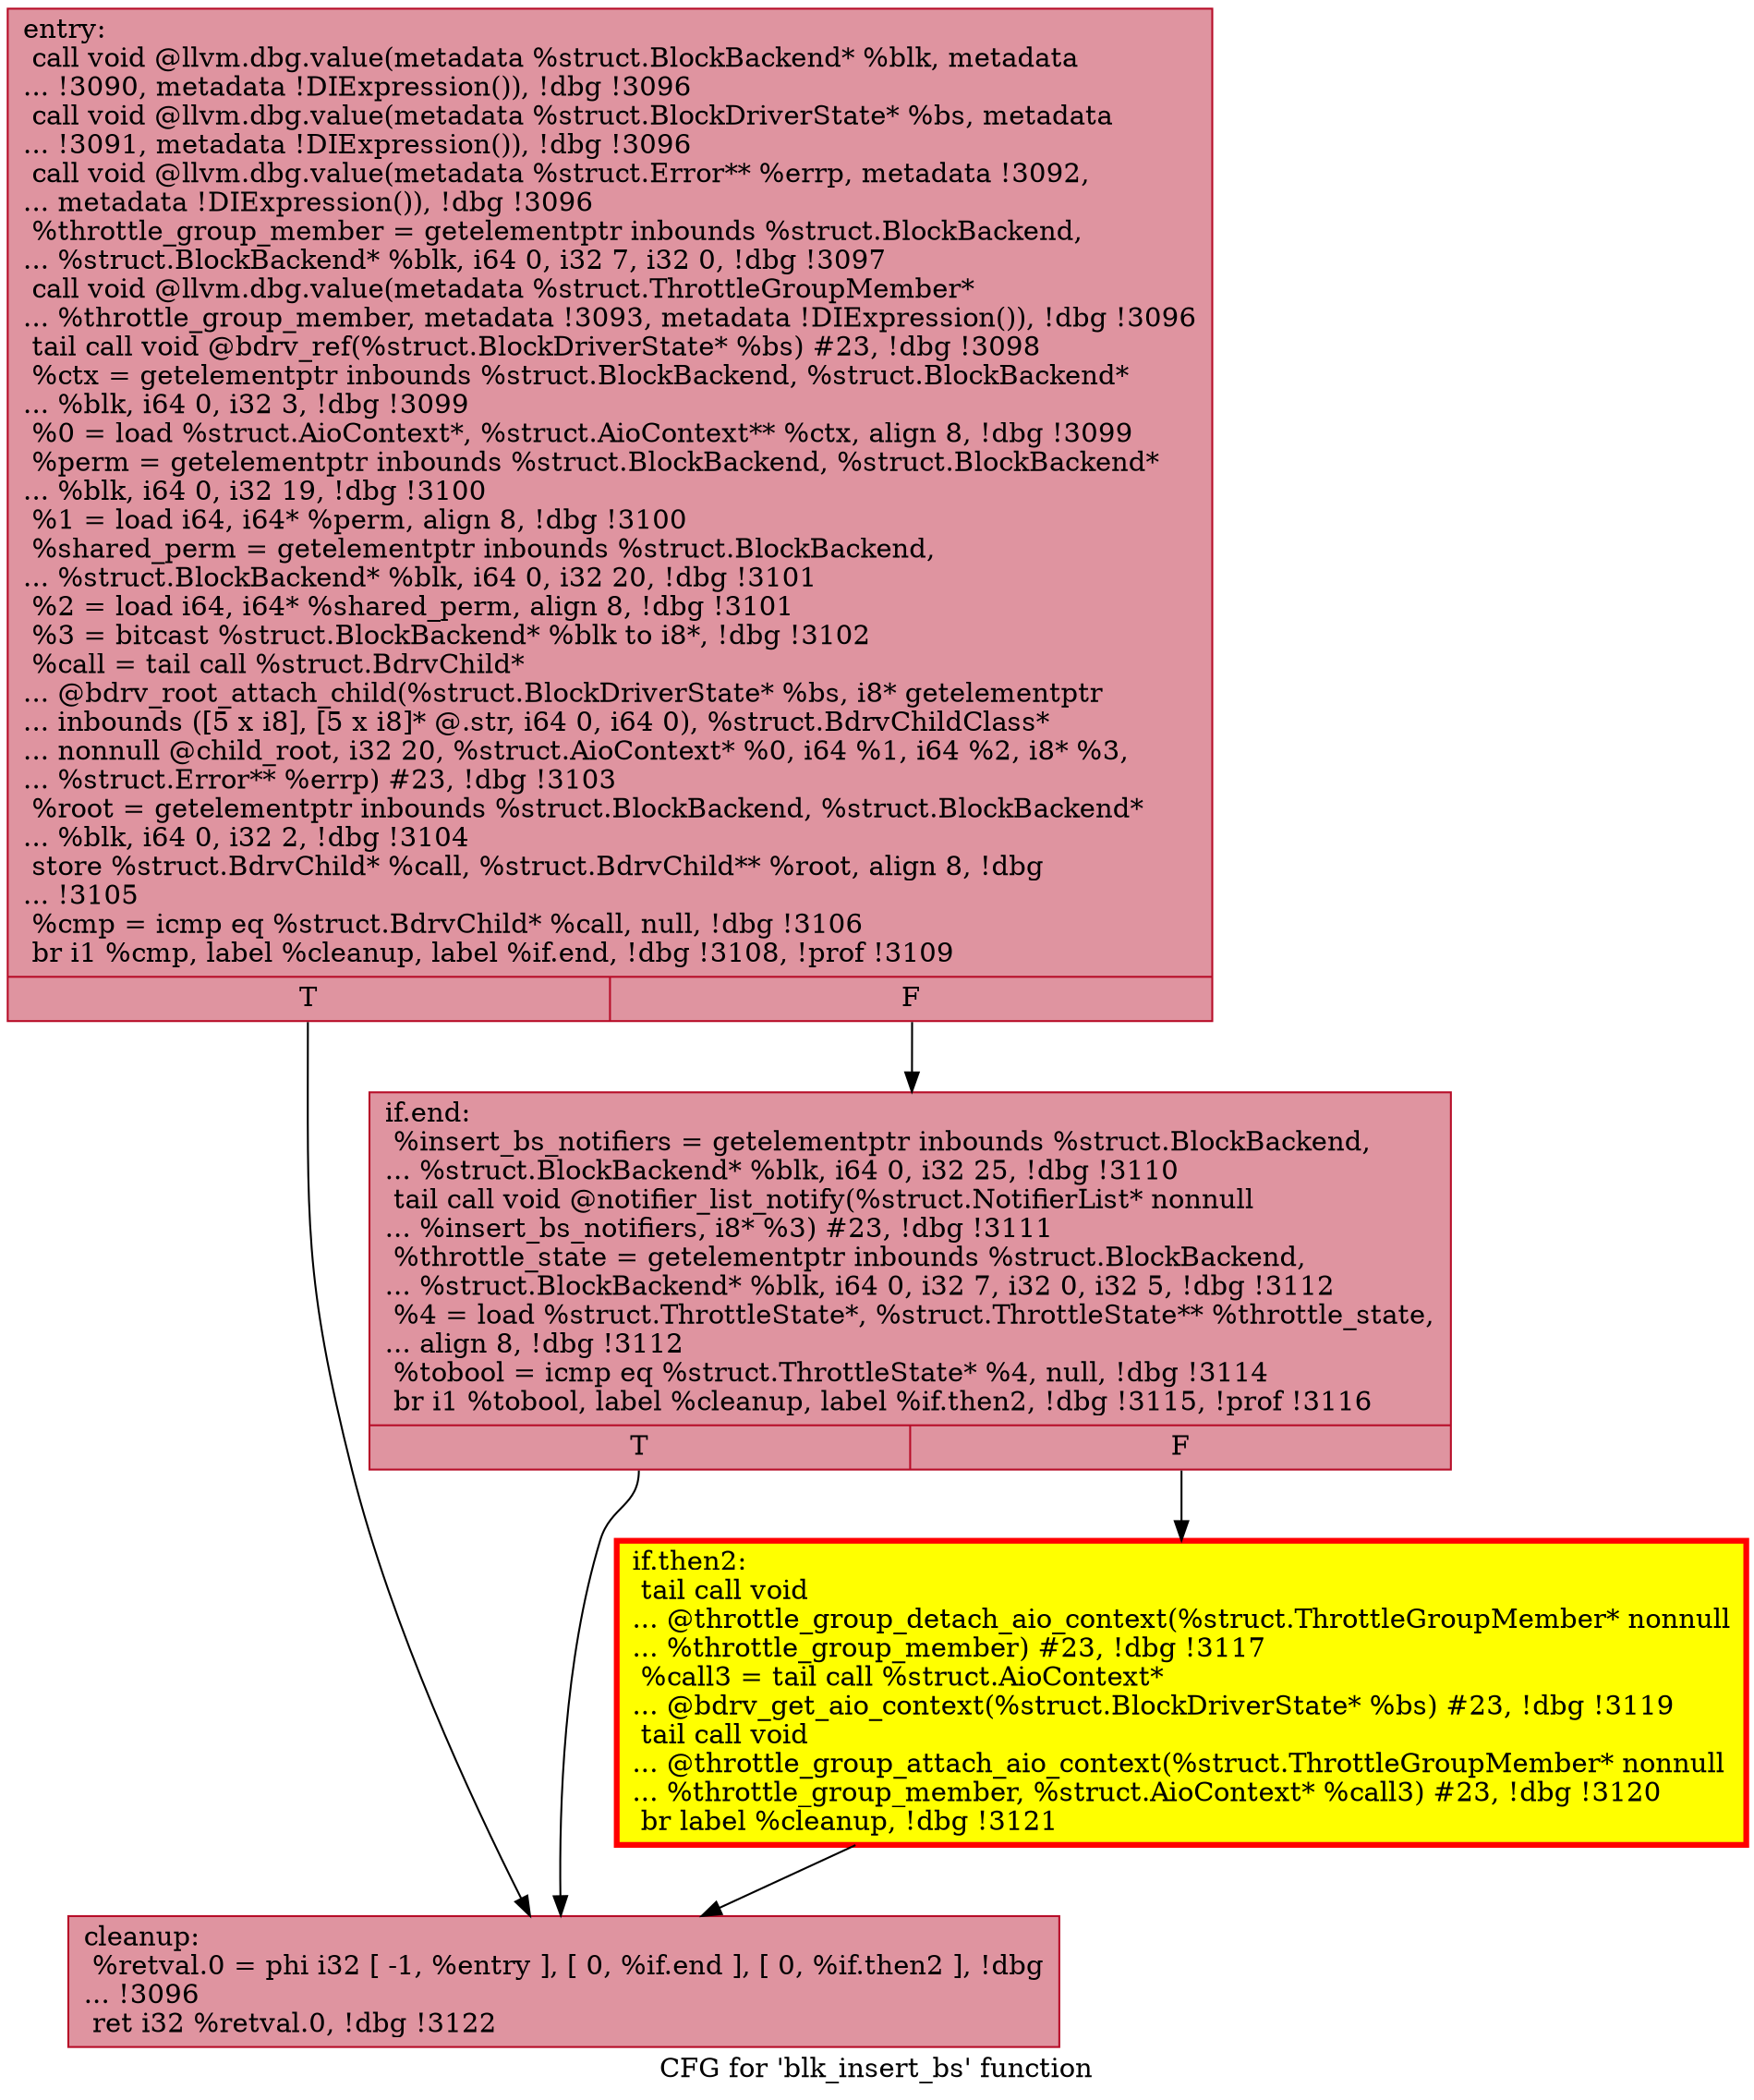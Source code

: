 digraph "CFG for 'blk_insert_bs' function" {
	label="CFG for 'blk_insert_bs' function";

	Node0x55d70fbf76b0 [shape=record,color="#b70d28ff", style=filled, fillcolor="#b70d2870",label="{entry:\l  call void @llvm.dbg.value(metadata %struct.BlockBackend* %blk, metadata\l... !3090, metadata !DIExpression()), !dbg !3096\l  call void @llvm.dbg.value(metadata %struct.BlockDriverState* %bs, metadata\l... !3091, metadata !DIExpression()), !dbg !3096\l  call void @llvm.dbg.value(metadata %struct.Error** %errp, metadata !3092,\l... metadata !DIExpression()), !dbg !3096\l  %throttle_group_member = getelementptr inbounds %struct.BlockBackend,\l... %struct.BlockBackend* %blk, i64 0, i32 7, i32 0, !dbg !3097\l  call void @llvm.dbg.value(metadata %struct.ThrottleGroupMember*\l... %throttle_group_member, metadata !3093, metadata !DIExpression()), !dbg !3096\l  tail call void @bdrv_ref(%struct.BlockDriverState* %bs) #23, !dbg !3098\l  %ctx = getelementptr inbounds %struct.BlockBackend, %struct.BlockBackend*\l... %blk, i64 0, i32 3, !dbg !3099\l  %0 = load %struct.AioContext*, %struct.AioContext** %ctx, align 8, !dbg !3099\l  %perm = getelementptr inbounds %struct.BlockBackend, %struct.BlockBackend*\l... %blk, i64 0, i32 19, !dbg !3100\l  %1 = load i64, i64* %perm, align 8, !dbg !3100\l  %shared_perm = getelementptr inbounds %struct.BlockBackend,\l... %struct.BlockBackend* %blk, i64 0, i32 20, !dbg !3101\l  %2 = load i64, i64* %shared_perm, align 8, !dbg !3101\l  %3 = bitcast %struct.BlockBackend* %blk to i8*, !dbg !3102\l  %call = tail call %struct.BdrvChild*\l... @bdrv_root_attach_child(%struct.BlockDriverState* %bs, i8* getelementptr\l... inbounds ([5 x i8], [5 x i8]* @.str, i64 0, i64 0), %struct.BdrvChildClass*\l... nonnull @child_root, i32 20, %struct.AioContext* %0, i64 %1, i64 %2, i8* %3,\l... %struct.Error** %errp) #23, !dbg !3103\l  %root = getelementptr inbounds %struct.BlockBackend, %struct.BlockBackend*\l... %blk, i64 0, i32 2, !dbg !3104\l  store %struct.BdrvChild* %call, %struct.BdrvChild** %root, align 8, !dbg\l... !3105\l  %cmp = icmp eq %struct.BdrvChild* %call, null, !dbg !3106\l  br i1 %cmp, label %cleanup, label %if.end, !dbg !3108, !prof !3109\l|{<s0>T|<s1>F}}"];
	Node0x55d70fbf76b0:s0 -> Node0x55d70fbba6e0;
	Node0x55d70fbf76b0:s1 -> Node0x55d70fbbab50;
	Node0x55d70fbbab50 [shape=record,color="#b70d28ff", style=filled, fillcolor="#b70d2870",label="{if.end:                                           \l  %insert_bs_notifiers = getelementptr inbounds %struct.BlockBackend,\l... %struct.BlockBackend* %blk, i64 0, i32 25, !dbg !3110\l  tail call void @notifier_list_notify(%struct.NotifierList* nonnull\l... %insert_bs_notifiers, i8* %3) #23, !dbg !3111\l  %throttle_state = getelementptr inbounds %struct.BlockBackend,\l... %struct.BlockBackend* %blk, i64 0, i32 7, i32 0, i32 5, !dbg !3112\l  %4 = load %struct.ThrottleState*, %struct.ThrottleState** %throttle_state,\l... align 8, !dbg !3112\l  %tobool = icmp eq %struct.ThrottleState* %4, null, !dbg !3114\l  br i1 %tobool, label %cleanup, label %if.then2, !dbg !3115, !prof !3116\l|{<s0>T|<s1>F}}"];
	Node0x55d70fbbab50:s0 -> Node0x55d70fbba6e0;
	Node0x55d70fbbab50:s1 -> Node0x55d70fbfec40;
	Node0x55d70fbfec40 [shape=record,penwidth=3.0, style="filled", color="red", fillcolor="yellow",label="{if.then2:                                         \l  tail call void\l... @throttle_group_detach_aio_context(%struct.ThrottleGroupMember* nonnull\l... %throttle_group_member) #23, !dbg !3117\l  %call3 = tail call %struct.AioContext*\l... @bdrv_get_aio_context(%struct.BlockDriverState* %bs) #23, !dbg !3119\l  tail call void\l... @throttle_group_attach_aio_context(%struct.ThrottleGroupMember* nonnull\l... %throttle_group_member, %struct.AioContext* %call3) #23, !dbg !3120\l  br label %cleanup, !dbg !3121\l}"];
	Node0x55d70fbfec40 -> Node0x55d70fbba6e0;
	Node0x55d70fbba6e0 [shape=record,color="#b70d28ff", style=filled, fillcolor="#b70d2870",label="{cleanup:                                          \l  %retval.0 = phi i32 [ -1, %entry ], [ 0, %if.end ], [ 0, %if.then2 ], !dbg\l... !3096\l  ret i32 %retval.0, !dbg !3122\l}"];
}
